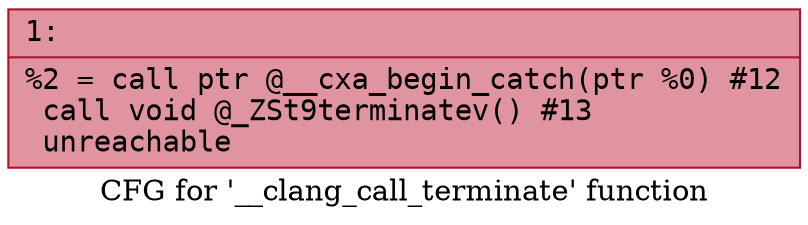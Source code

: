 digraph "CFG for '__clang_call_terminate' function" {
	label="CFG for '__clang_call_terminate' function";

	Node0x60000177e760 [shape=record,color="#b70d28ff", style=filled, fillcolor="#b70d2870" fontname="Courier",label="{1:\l|  %2 = call ptr @__cxa_begin_catch(ptr %0) #12\l  call void @_ZSt9terminatev() #13\l  unreachable\l}"];
}
